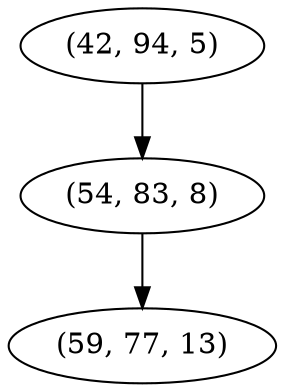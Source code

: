digraph tree {
    "(42, 94, 5)";
    "(54, 83, 8)";
    "(59, 77, 13)";
    "(42, 94, 5)" -> "(54, 83, 8)";
    "(54, 83, 8)" -> "(59, 77, 13)";
}
